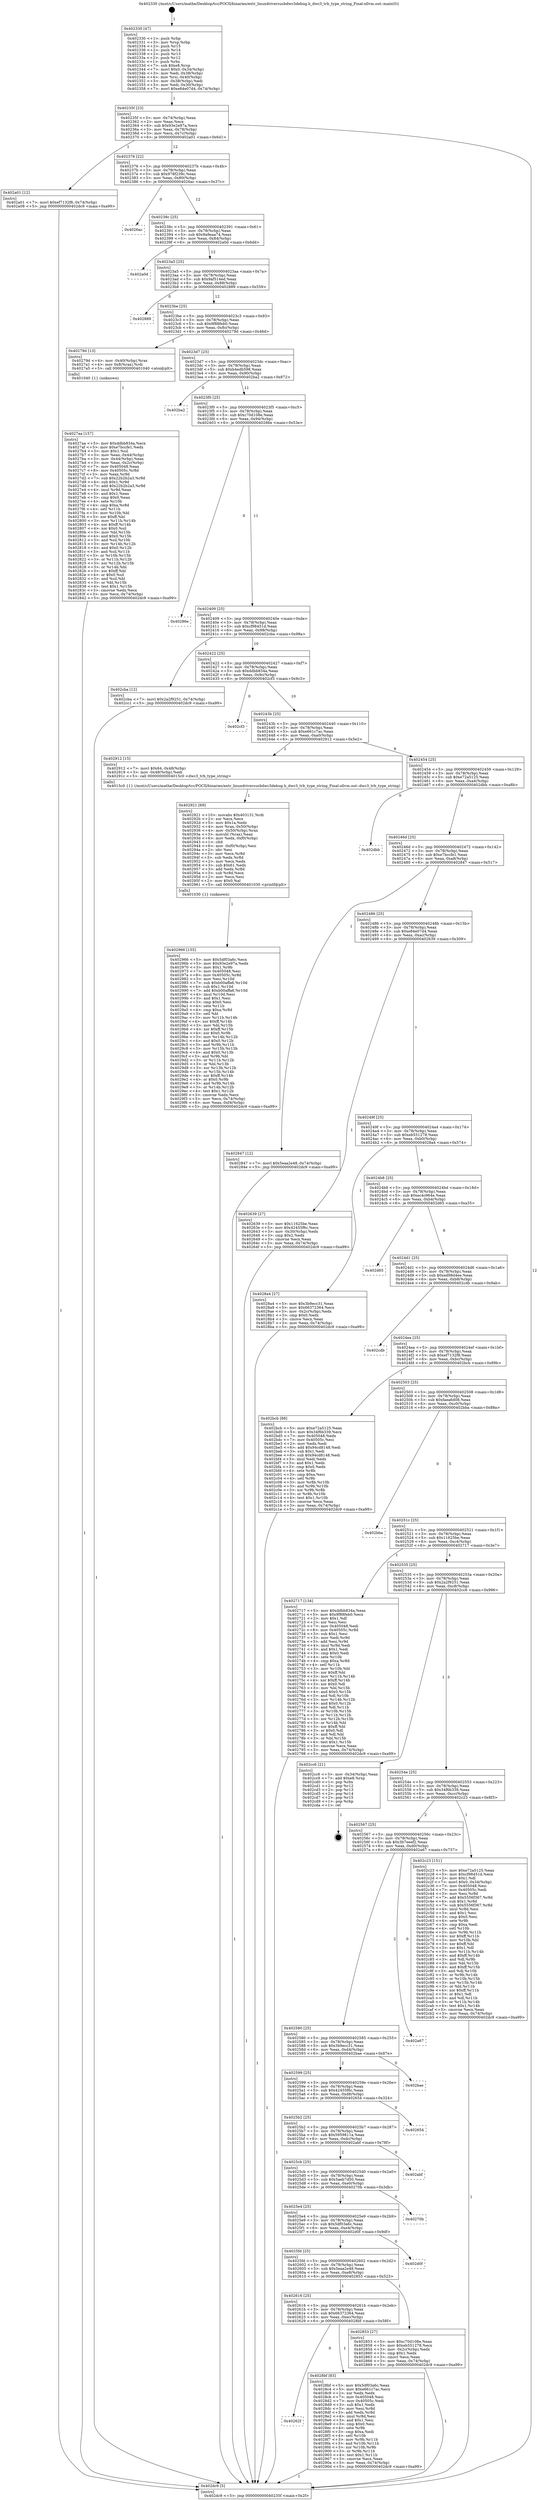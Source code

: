 digraph "0x402330" {
  label = "0x402330 (/mnt/c/Users/mathe/Desktop/tcc/POCII/binaries/extr_linuxdriversusbdwc3debug.h_dwc3_trb_type_string_Final-ollvm.out::main(0))"
  labelloc = "t"
  node[shape=record]

  Entry [label="",width=0.3,height=0.3,shape=circle,fillcolor=black,style=filled]
  "0x40235f" [label="{
     0x40235f [23]\l
     | [instrs]\l
     &nbsp;&nbsp;0x40235f \<+3\>: mov -0x74(%rbp),%eax\l
     &nbsp;&nbsp;0x402362 \<+2\>: mov %eax,%ecx\l
     &nbsp;&nbsp;0x402364 \<+6\>: sub $0x93e2e97a,%ecx\l
     &nbsp;&nbsp;0x40236a \<+3\>: mov %eax,-0x78(%rbp)\l
     &nbsp;&nbsp;0x40236d \<+3\>: mov %ecx,-0x7c(%rbp)\l
     &nbsp;&nbsp;0x402370 \<+6\>: je 0000000000402a01 \<main+0x6d1\>\l
  }"]
  "0x402a01" [label="{
     0x402a01 [12]\l
     | [instrs]\l
     &nbsp;&nbsp;0x402a01 \<+7\>: movl $0xef7132f8,-0x74(%rbp)\l
     &nbsp;&nbsp;0x402a08 \<+5\>: jmp 0000000000402dc9 \<main+0xa99\>\l
  }"]
  "0x402376" [label="{
     0x402376 [22]\l
     | [instrs]\l
     &nbsp;&nbsp;0x402376 \<+5\>: jmp 000000000040237b \<main+0x4b\>\l
     &nbsp;&nbsp;0x40237b \<+3\>: mov -0x78(%rbp),%eax\l
     &nbsp;&nbsp;0x40237e \<+5\>: sub $0x978f239c,%eax\l
     &nbsp;&nbsp;0x402383 \<+3\>: mov %eax,-0x80(%rbp)\l
     &nbsp;&nbsp;0x402386 \<+6\>: je 00000000004026ac \<main+0x37c\>\l
  }"]
  Exit [label="",width=0.3,height=0.3,shape=circle,fillcolor=black,style=filled,peripheries=2]
  "0x4026ac" [label="{
     0x4026ac\l
  }", style=dashed]
  "0x40238c" [label="{
     0x40238c [25]\l
     | [instrs]\l
     &nbsp;&nbsp;0x40238c \<+5\>: jmp 0000000000402391 \<main+0x61\>\l
     &nbsp;&nbsp;0x402391 \<+3\>: mov -0x78(%rbp),%eax\l
     &nbsp;&nbsp;0x402394 \<+5\>: sub $0x9a9eaa74,%eax\l
     &nbsp;&nbsp;0x402399 \<+6\>: mov %eax,-0x84(%rbp)\l
     &nbsp;&nbsp;0x40239f \<+6\>: je 0000000000402a0d \<main+0x6dd\>\l
  }"]
  "0x402966" [label="{
     0x402966 [155]\l
     | [instrs]\l
     &nbsp;&nbsp;0x402966 \<+5\>: mov $0x5df03a6c,%ecx\l
     &nbsp;&nbsp;0x40296b \<+5\>: mov $0x93e2e97a,%edx\l
     &nbsp;&nbsp;0x402970 \<+3\>: mov $0x1,%r9b\l
     &nbsp;&nbsp;0x402973 \<+7\>: mov 0x405048,%esi\l
     &nbsp;&nbsp;0x40297a \<+8\>: mov 0x40505c,%r8d\l
     &nbsp;&nbsp;0x402982 \<+3\>: mov %esi,%r10d\l
     &nbsp;&nbsp;0x402985 \<+7\>: sub $0xb00affa6,%r10d\l
     &nbsp;&nbsp;0x40298c \<+4\>: sub $0x1,%r10d\l
     &nbsp;&nbsp;0x402990 \<+7\>: add $0xb00affa6,%r10d\l
     &nbsp;&nbsp;0x402997 \<+4\>: imul %r10d,%esi\l
     &nbsp;&nbsp;0x40299b \<+3\>: and $0x1,%esi\l
     &nbsp;&nbsp;0x40299e \<+3\>: cmp $0x0,%esi\l
     &nbsp;&nbsp;0x4029a1 \<+4\>: sete %r11b\l
     &nbsp;&nbsp;0x4029a5 \<+4\>: cmp $0xa,%r8d\l
     &nbsp;&nbsp;0x4029a9 \<+3\>: setl %bl\l
     &nbsp;&nbsp;0x4029ac \<+3\>: mov %r11b,%r14b\l
     &nbsp;&nbsp;0x4029af \<+4\>: xor $0xff,%r14b\l
     &nbsp;&nbsp;0x4029b3 \<+3\>: mov %bl,%r15b\l
     &nbsp;&nbsp;0x4029b6 \<+4\>: xor $0xff,%r15b\l
     &nbsp;&nbsp;0x4029ba \<+4\>: xor $0x0,%r9b\l
     &nbsp;&nbsp;0x4029be \<+3\>: mov %r14b,%r12b\l
     &nbsp;&nbsp;0x4029c1 \<+4\>: and $0x0,%r12b\l
     &nbsp;&nbsp;0x4029c5 \<+3\>: and %r9b,%r11b\l
     &nbsp;&nbsp;0x4029c8 \<+3\>: mov %r15b,%r13b\l
     &nbsp;&nbsp;0x4029cb \<+4\>: and $0x0,%r13b\l
     &nbsp;&nbsp;0x4029cf \<+3\>: and %r9b,%bl\l
     &nbsp;&nbsp;0x4029d2 \<+3\>: or %r11b,%r12b\l
     &nbsp;&nbsp;0x4029d5 \<+3\>: or %bl,%r13b\l
     &nbsp;&nbsp;0x4029d8 \<+3\>: xor %r13b,%r12b\l
     &nbsp;&nbsp;0x4029db \<+3\>: or %r15b,%r14b\l
     &nbsp;&nbsp;0x4029de \<+4\>: xor $0xff,%r14b\l
     &nbsp;&nbsp;0x4029e2 \<+4\>: or $0x0,%r9b\l
     &nbsp;&nbsp;0x4029e6 \<+3\>: and %r9b,%r14b\l
     &nbsp;&nbsp;0x4029e9 \<+3\>: or %r14b,%r12b\l
     &nbsp;&nbsp;0x4029ec \<+4\>: test $0x1,%r12b\l
     &nbsp;&nbsp;0x4029f0 \<+3\>: cmovne %edx,%ecx\l
     &nbsp;&nbsp;0x4029f3 \<+3\>: mov %ecx,-0x74(%rbp)\l
     &nbsp;&nbsp;0x4029f6 \<+6\>: mov %eax,-0xf4(%rbp)\l
     &nbsp;&nbsp;0x4029fc \<+5\>: jmp 0000000000402dc9 \<main+0xa99\>\l
  }"]
  "0x402a0d" [label="{
     0x402a0d\l
  }", style=dashed]
  "0x4023a5" [label="{
     0x4023a5 [25]\l
     | [instrs]\l
     &nbsp;&nbsp;0x4023a5 \<+5\>: jmp 00000000004023aa \<main+0x7a\>\l
     &nbsp;&nbsp;0x4023aa \<+3\>: mov -0x78(%rbp),%eax\l
     &nbsp;&nbsp;0x4023ad \<+5\>: sub $0x9af514ed,%eax\l
     &nbsp;&nbsp;0x4023b2 \<+6\>: mov %eax,-0x88(%rbp)\l
     &nbsp;&nbsp;0x4023b8 \<+6\>: je 0000000000402889 \<main+0x559\>\l
  }"]
  "0x402921" [label="{
     0x402921 [69]\l
     | [instrs]\l
     &nbsp;&nbsp;0x402921 \<+10\>: movabs $0x403131,%rdi\l
     &nbsp;&nbsp;0x40292b \<+2\>: xor %ecx,%ecx\l
     &nbsp;&nbsp;0x40292d \<+5\>: mov $0x1a,%edx\l
     &nbsp;&nbsp;0x402932 \<+4\>: mov %rax,-0x50(%rbp)\l
     &nbsp;&nbsp;0x402936 \<+4\>: mov -0x50(%rbp),%rax\l
     &nbsp;&nbsp;0x40293a \<+3\>: movsbl (%rax),%eax\l
     &nbsp;&nbsp;0x40293d \<+6\>: mov %edx,-0xf0(%rbp)\l
     &nbsp;&nbsp;0x402943 \<+1\>: cltd\l
     &nbsp;&nbsp;0x402944 \<+6\>: mov -0xf0(%rbp),%esi\l
     &nbsp;&nbsp;0x40294a \<+2\>: idiv %esi\l
     &nbsp;&nbsp;0x40294c \<+3\>: mov %ecx,%r8d\l
     &nbsp;&nbsp;0x40294f \<+3\>: sub %edx,%r8d\l
     &nbsp;&nbsp;0x402952 \<+2\>: mov %ecx,%edx\l
     &nbsp;&nbsp;0x402954 \<+3\>: sub $0x61,%edx\l
     &nbsp;&nbsp;0x402957 \<+3\>: add %edx,%r8d\l
     &nbsp;&nbsp;0x40295a \<+3\>: sub %r8d,%ecx\l
     &nbsp;&nbsp;0x40295d \<+2\>: mov %ecx,%esi\l
     &nbsp;&nbsp;0x40295f \<+2\>: mov $0x0,%al\l
     &nbsp;&nbsp;0x402961 \<+5\>: call 0000000000401030 \<printf@plt\>\l
     | [calls]\l
     &nbsp;&nbsp;0x401030 \{1\} (unknown)\l
  }"]
  "0x402889" [label="{
     0x402889\l
  }", style=dashed]
  "0x4023be" [label="{
     0x4023be [25]\l
     | [instrs]\l
     &nbsp;&nbsp;0x4023be \<+5\>: jmp 00000000004023c3 \<main+0x93\>\l
     &nbsp;&nbsp;0x4023c3 \<+3\>: mov -0x78(%rbp),%eax\l
     &nbsp;&nbsp;0x4023c6 \<+5\>: sub $0x9f88feb0,%eax\l
     &nbsp;&nbsp;0x4023cb \<+6\>: mov %eax,-0x8c(%rbp)\l
     &nbsp;&nbsp;0x4023d1 \<+6\>: je 000000000040279d \<main+0x46d\>\l
  }"]
  "0x40262f" [label="{
     0x40262f\l
  }", style=dashed]
  "0x40279d" [label="{
     0x40279d [13]\l
     | [instrs]\l
     &nbsp;&nbsp;0x40279d \<+4\>: mov -0x40(%rbp),%rax\l
     &nbsp;&nbsp;0x4027a1 \<+4\>: mov 0x8(%rax),%rdi\l
     &nbsp;&nbsp;0x4027a5 \<+5\>: call 0000000000401040 \<atoi@plt\>\l
     | [calls]\l
     &nbsp;&nbsp;0x401040 \{1\} (unknown)\l
  }"]
  "0x4023d7" [label="{
     0x4023d7 [25]\l
     | [instrs]\l
     &nbsp;&nbsp;0x4023d7 \<+5\>: jmp 00000000004023dc \<main+0xac\>\l
     &nbsp;&nbsp;0x4023dc \<+3\>: mov -0x78(%rbp),%eax\l
     &nbsp;&nbsp;0x4023df \<+5\>: sub $0xb4edb598,%eax\l
     &nbsp;&nbsp;0x4023e4 \<+6\>: mov %eax,-0x90(%rbp)\l
     &nbsp;&nbsp;0x4023ea \<+6\>: je 0000000000402ba2 \<main+0x872\>\l
  }"]
  "0x4028bf" [label="{
     0x4028bf [83]\l
     | [instrs]\l
     &nbsp;&nbsp;0x4028bf \<+5\>: mov $0x5df03a6c,%eax\l
     &nbsp;&nbsp;0x4028c4 \<+5\>: mov $0xe661c7ac,%ecx\l
     &nbsp;&nbsp;0x4028c9 \<+2\>: xor %edx,%edx\l
     &nbsp;&nbsp;0x4028cb \<+7\>: mov 0x405048,%esi\l
     &nbsp;&nbsp;0x4028d2 \<+7\>: mov 0x40505c,%edi\l
     &nbsp;&nbsp;0x4028d9 \<+3\>: sub $0x1,%edx\l
     &nbsp;&nbsp;0x4028dc \<+3\>: mov %esi,%r8d\l
     &nbsp;&nbsp;0x4028df \<+3\>: add %edx,%r8d\l
     &nbsp;&nbsp;0x4028e2 \<+4\>: imul %r8d,%esi\l
     &nbsp;&nbsp;0x4028e6 \<+3\>: and $0x1,%esi\l
     &nbsp;&nbsp;0x4028e9 \<+3\>: cmp $0x0,%esi\l
     &nbsp;&nbsp;0x4028ec \<+4\>: sete %r9b\l
     &nbsp;&nbsp;0x4028f0 \<+3\>: cmp $0xa,%edi\l
     &nbsp;&nbsp;0x4028f3 \<+4\>: setl %r10b\l
     &nbsp;&nbsp;0x4028f7 \<+3\>: mov %r9b,%r11b\l
     &nbsp;&nbsp;0x4028fa \<+3\>: and %r10b,%r11b\l
     &nbsp;&nbsp;0x4028fd \<+3\>: xor %r10b,%r9b\l
     &nbsp;&nbsp;0x402900 \<+3\>: or %r9b,%r11b\l
     &nbsp;&nbsp;0x402903 \<+4\>: test $0x1,%r11b\l
     &nbsp;&nbsp;0x402907 \<+3\>: cmovne %ecx,%eax\l
     &nbsp;&nbsp;0x40290a \<+3\>: mov %eax,-0x74(%rbp)\l
     &nbsp;&nbsp;0x40290d \<+5\>: jmp 0000000000402dc9 \<main+0xa99\>\l
  }"]
  "0x402ba2" [label="{
     0x402ba2\l
  }", style=dashed]
  "0x4023f0" [label="{
     0x4023f0 [25]\l
     | [instrs]\l
     &nbsp;&nbsp;0x4023f0 \<+5\>: jmp 00000000004023f5 \<main+0xc5\>\l
     &nbsp;&nbsp;0x4023f5 \<+3\>: mov -0x78(%rbp),%eax\l
     &nbsp;&nbsp;0x4023f8 \<+5\>: sub $0xc70d108e,%eax\l
     &nbsp;&nbsp;0x4023fd \<+6\>: mov %eax,-0x94(%rbp)\l
     &nbsp;&nbsp;0x402403 \<+6\>: je 000000000040286e \<main+0x53e\>\l
  }"]
  "0x402616" [label="{
     0x402616 [25]\l
     | [instrs]\l
     &nbsp;&nbsp;0x402616 \<+5\>: jmp 000000000040261b \<main+0x2eb\>\l
     &nbsp;&nbsp;0x40261b \<+3\>: mov -0x78(%rbp),%eax\l
     &nbsp;&nbsp;0x40261e \<+5\>: sub $0x66372364,%eax\l
     &nbsp;&nbsp;0x402623 \<+6\>: mov %eax,-0xec(%rbp)\l
     &nbsp;&nbsp;0x402629 \<+6\>: je 00000000004028bf \<main+0x58f\>\l
  }"]
  "0x40286e" [label="{
     0x40286e\l
  }", style=dashed]
  "0x402409" [label="{
     0x402409 [25]\l
     | [instrs]\l
     &nbsp;&nbsp;0x402409 \<+5\>: jmp 000000000040240e \<main+0xde\>\l
     &nbsp;&nbsp;0x40240e \<+3\>: mov -0x78(%rbp),%eax\l
     &nbsp;&nbsp;0x402411 \<+5\>: sub $0xcf98451d,%eax\l
     &nbsp;&nbsp;0x402416 \<+6\>: mov %eax,-0x98(%rbp)\l
     &nbsp;&nbsp;0x40241c \<+6\>: je 0000000000402cba \<main+0x98a\>\l
  }"]
  "0x402853" [label="{
     0x402853 [27]\l
     | [instrs]\l
     &nbsp;&nbsp;0x402853 \<+5\>: mov $0xc70d108e,%eax\l
     &nbsp;&nbsp;0x402858 \<+5\>: mov $0xeb551278,%ecx\l
     &nbsp;&nbsp;0x40285d \<+3\>: mov -0x2c(%rbp),%edx\l
     &nbsp;&nbsp;0x402860 \<+3\>: cmp $0x1,%edx\l
     &nbsp;&nbsp;0x402863 \<+3\>: cmovl %ecx,%eax\l
     &nbsp;&nbsp;0x402866 \<+3\>: mov %eax,-0x74(%rbp)\l
     &nbsp;&nbsp;0x402869 \<+5\>: jmp 0000000000402dc9 \<main+0xa99\>\l
  }"]
  "0x402cba" [label="{
     0x402cba [12]\l
     | [instrs]\l
     &nbsp;&nbsp;0x402cba \<+7\>: movl $0x2a2f9251,-0x74(%rbp)\l
     &nbsp;&nbsp;0x402cc1 \<+5\>: jmp 0000000000402dc9 \<main+0xa99\>\l
  }"]
  "0x402422" [label="{
     0x402422 [25]\l
     | [instrs]\l
     &nbsp;&nbsp;0x402422 \<+5\>: jmp 0000000000402427 \<main+0xf7\>\l
     &nbsp;&nbsp;0x402427 \<+3\>: mov -0x78(%rbp),%eax\l
     &nbsp;&nbsp;0x40242a \<+5\>: sub $0xddbb834a,%eax\l
     &nbsp;&nbsp;0x40242f \<+6\>: mov %eax,-0x9c(%rbp)\l
     &nbsp;&nbsp;0x402435 \<+6\>: je 0000000000402cf3 \<main+0x9c3\>\l
  }"]
  "0x4025fd" [label="{
     0x4025fd [25]\l
     | [instrs]\l
     &nbsp;&nbsp;0x4025fd \<+5\>: jmp 0000000000402602 \<main+0x2d2\>\l
     &nbsp;&nbsp;0x402602 \<+3\>: mov -0x78(%rbp),%eax\l
     &nbsp;&nbsp;0x402605 \<+5\>: sub $0x5eaa2e48,%eax\l
     &nbsp;&nbsp;0x40260a \<+6\>: mov %eax,-0xe8(%rbp)\l
     &nbsp;&nbsp;0x402610 \<+6\>: je 0000000000402853 \<main+0x523\>\l
  }"]
  "0x402cf3" [label="{
     0x402cf3\l
  }", style=dashed]
  "0x40243b" [label="{
     0x40243b [25]\l
     | [instrs]\l
     &nbsp;&nbsp;0x40243b \<+5\>: jmp 0000000000402440 \<main+0x110\>\l
     &nbsp;&nbsp;0x402440 \<+3\>: mov -0x78(%rbp),%eax\l
     &nbsp;&nbsp;0x402443 \<+5\>: sub $0xe661c7ac,%eax\l
     &nbsp;&nbsp;0x402448 \<+6\>: mov %eax,-0xa0(%rbp)\l
     &nbsp;&nbsp;0x40244e \<+6\>: je 0000000000402912 \<main+0x5e2\>\l
  }"]
  "0x402d0f" [label="{
     0x402d0f\l
  }", style=dashed]
  "0x402912" [label="{
     0x402912 [15]\l
     | [instrs]\l
     &nbsp;&nbsp;0x402912 \<+7\>: movl $0x64,-0x48(%rbp)\l
     &nbsp;&nbsp;0x402919 \<+3\>: mov -0x48(%rbp),%edi\l
     &nbsp;&nbsp;0x40291c \<+5\>: call 00000000004015c0 \<dwc3_trb_type_string\>\l
     | [calls]\l
     &nbsp;&nbsp;0x4015c0 \{1\} (/mnt/c/Users/mathe/Desktop/tcc/POCII/binaries/extr_linuxdriversusbdwc3debug.h_dwc3_trb_type_string_Final-ollvm.out::dwc3_trb_type_string)\l
  }"]
  "0x402454" [label="{
     0x402454 [25]\l
     | [instrs]\l
     &nbsp;&nbsp;0x402454 \<+5\>: jmp 0000000000402459 \<main+0x129\>\l
     &nbsp;&nbsp;0x402459 \<+3\>: mov -0x78(%rbp),%eax\l
     &nbsp;&nbsp;0x40245c \<+5\>: sub $0xe72a5125,%eax\l
     &nbsp;&nbsp;0x402461 \<+6\>: mov %eax,-0xa4(%rbp)\l
     &nbsp;&nbsp;0x402467 \<+6\>: je 0000000000402dbb \<main+0xa8b\>\l
  }"]
  "0x4025e4" [label="{
     0x4025e4 [25]\l
     | [instrs]\l
     &nbsp;&nbsp;0x4025e4 \<+5\>: jmp 00000000004025e9 \<main+0x2b9\>\l
     &nbsp;&nbsp;0x4025e9 \<+3\>: mov -0x78(%rbp),%eax\l
     &nbsp;&nbsp;0x4025ec \<+5\>: sub $0x5df03a6c,%eax\l
     &nbsp;&nbsp;0x4025f1 \<+6\>: mov %eax,-0xe4(%rbp)\l
     &nbsp;&nbsp;0x4025f7 \<+6\>: je 0000000000402d0f \<main+0x9df\>\l
  }"]
  "0x402dbb" [label="{
     0x402dbb\l
  }", style=dashed]
  "0x40246d" [label="{
     0x40246d [25]\l
     | [instrs]\l
     &nbsp;&nbsp;0x40246d \<+5\>: jmp 0000000000402472 \<main+0x142\>\l
     &nbsp;&nbsp;0x402472 \<+3\>: mov -0x78(%rbp),%eax\l
     &nbsp;&nbsp;0x402475 \<+5\>: sub $0xe7bccfe1,%eax\l
     &nbsp;&nbsp;0x40247a \<+6\>: mov %eax,-0xa8(%rbp)\l
     &nbsp;&nbsp;0x402480 \<+6\>: je 0000000000402847 \<main+0x517\>\l
  }"]
  "0x40270b" [label="{
     0x40270b\l
  }", style=dashed]
  "0x402847" [label="{
     0x402847 [12]\l
     | [instrs]\l
     &nbsp;&nbsp;0x402847 \<+7\>: movl $0x5eaa2e48,-0x74(%rbp)\l
     &nbsp;&nbsp;0x40284e \<+5\>: jmp 0000000000402dc9 \<main+0xa99\>\l
  }"]
  "0x402486" [label="{
     0x402486 [25]\l
     | [instrs]\l
     &nbsp;&nbsp;0x402486 \<+5\>: jmp 000000000040248b \<main+0x15b\>\l
     &nbsp;&nbsp;0x40248b \<+3\>: mov -0x78(%rbp),%eax\l
     &nbsp;&nbsp;0x40248e \<+5\>: sub $0xe84e07d4,%eax\l
     &nbsp;&nbsp;0x402493 \<+6\>: mov %eax,-0xac(%rbp)\l
     &nbsp;&nbsp;0x402499 \<+6\>: je 0000000000402639 \<main+0x309\>\l
  }"]
  "0x4025cb" [label="{
     0x4025cb [25]\l
     | [instrs]\l
     &nbsp;&nbsp;0x4025cb \<+5\>: jmp 00000000004025d0 \<main+0x2a0\>\l
     &nbsp;&nbsp;0x4025d0 \<+3\>: mov -0x78(%rbp),%eax\l
     &nbsp;&nbsp;0x4025d3 \<+5\>: sub $0x5aeb7d50,%eax\l
     &nbsp;&nbsp;0x4025d8 \<+6\>: mov %eax,-0xe0(%rbp)\l
     &nbsp;&nbsp;0x4025de \<+6\>: je 000000000040270b \<main+0x3db\>\l
  }"]
  "0x402639" [label="{
     0x402639 [27]\l
     | [instrs]\l
     &nbsp;&nbsp;0x402639 \<+5\>: mov $0x11625be,%eax\l
     &nbsp;&nbsp;0x40263e \<+5\>: mov $0x42455f6c,%ecx\l
     &nbsp;&nbsp;0x402643 \<+3\>: mov -0x30(%rbp),%edx\l
     &nbsp;&nbsp;0x402646 \<+3\>: cmp $0x2,%edx\l
     &nbsp;&nbsp;0x402649 \<+3\>: cmovne %ecx,%eax\l
     &nbsp;&nbsp;0x40264c \<+3\>: mov %eax,-0x74(%rbp)\l
     &nbsp;&nbsp;0x40264f \<+5\>: jmp 0000000000402dc9 \<main+0xa99\>\l
  }"]
  "0x40249f" [label="{
     0x40249f [25]\l
     | [instrs]\l
     &nbsp;&nbsp;0x40249f \<+5\>: jmp 00000000004024a4 \<main+0x174\>\l
     &nbsp;&nbsp;0x4024a4 \<+3\>: mov -0x78(%rbp),%eax\l
     &nbsp;&nbsp;0x4024a7 \<+5\>: sub $0xeb551278,%eax\l
     &nbsp;&nbsp;0x4024ac \<+6\>: mov %eax,-0xb0(%rbp)\l
     &nbsp;&nbsp;0x4024b2 \<+6\>: je 00000000004028a4 \<main+0x574\>\l
  }"]
  "0x402dc9" [label="{
     0x402dc9 [5]\l
     | [instrs]\l
     &nbsp;&nbsp;0x402dc9 \<+5\>: jmp 000000000040235f \<main+0x2f\>\l
  }"]
  "0x402330" [label="{
     0x402330 [47]\l
     | [instrs]\l
     &nbsp;&nbsp;0x402330 \<+1\>: push %rbp\l
     &nbsp;&nbsp;0x402331 \<+3\>: mov %rsp,%rbp\l
     &nbsp;&nbsp;0x402334 \<+2\>: push %r15\l
     &nbsp;&nbsp;0x402336 \<+2\>: push %r14\l
     &nbsp;&nbsp;0x402338 \<+2\>: push %r13\l
     &nbsp;&nbsp;0x40233a \<+2\>: push %r12\l
     &nbsp;&nbsp;0x40233c \<+1\>: push %rbx\l
     &nbsp;&nbsp;0x40233d \<+7\>: sub $0xe8,%rsp\l
     &nbsp;&nbsp;0x402344 \<+7\>: movl $0x0,-0x34(%rbp)\l
     &nbsp;&nbsp;0x40234b \<+3\>: mov %edi,-0x38(%rbp)\l
     &nbsp;&nbsp;0x40234e \<+4\>: mov %rsi,-0x40(%rbp)\l
     &nbsp;&nbsp;0x402352 \<+3\>: mov -0x38(%rbp),%edi\l
     &nbsp;&nbsp;0x402355 \<+3\>: mov %edi,-0x30(%rbp)\l
     &nbsp;&nbsp;0x402358 \<+7\>: movl $0xe84e07d4,-0x74(%rbp)\l
  }"]
  "0x402abf" [label="{
     0x402abf\l
  }", style=dashed]
  "0x4028a4" [label="{
     0x4028a4 [27]\l
     | [instrs]\l
     &nbsp;&nbsp;0x4028a4 \<+5\>: mov $0x3b9ecc31,%eax\l
     &nbsp;&nbsp;0x4028a9 \<+5\>: mov $0x66372364,%ecx\l
     &nbsp;&nbsp;0x4028ae \<+3\>: mov -0x2c(%rbp),%edx\l
     &nbsp;&nbsp;0x4028b1 \<+3\>: cmp $0x0,%edx\l
     &nbsp;&nbsp;0x4028b4 \<+3\>: cmove %ecx,%eax\l
     &nbsp;&nbsp;0x4028b7 \<+3\>: mov %eax,-0x74(%rbp)\l
     &nbsp;&nbsp;0x4028ba \<+5\>: jmp 0000000000402dc9 \<main+0xa99\>\l
  }"]
  "0x4024b8" [label="{
     0x4024b8 [25]\l
     | [instrs]\l
     &nbsp;&nbsp;0x4024b8 \<+5\>: jmp 00000000004024bd \<main+0x18d\>\l
     &nbsp;&nbsp;0x4024bd \<+3\>: mov -0x78(%rbp),%eax\l
     &nbsp;&nbsp;0x4024c0 \<+5\>: sub $0xec4c964e,%eax\l
     &nbsp;&nbsp;0x4024c5 \<+6\>: mov %eax,-0xb4(%rbp)\l
     &nbsp;&nbsp;0x4024cb \<+6\>: je 0000000000402d65 \<main+0xa35\>\l
  }"]
  "0x4025b2" [label="{
     0x4025b2 [25]\l
     | [instrs]\l
     &nbsp;&nbsp;0x4025b2 \<+5\>: jmp 00000000004025b7 \<main+0x287\>\l
     &nbsp;&nbsp;0x4025b7 \<+3\>: mov -0x78(%rbp),%eax\l
     &nbsp;&nbsp;0x4025ba \<+5\>: sub $0x5959811a,%eax\l
     &nbsp;&nbsp;0x4025bf \<+6\>: mov %eax,-0xdc(%rbp)\l
     &nbsp;&nbsp;0x4025c5 \<+6\>: je 0000000000402abf \<main+0x78f\>\l
  }"]
  "0x402d65" [label="{
     0x402d65\l
  }", style=dashed]
  "0x4024d1" [label="{
     0x4024d1 [25]\l
     | [instrs]\l
     &nbsp;&nbsp;0x4024d1 \<+5\>: jmp 00000000004024d6 \<main+0x1a6\>\l
     &nbsp;&nbsp;0x4024d6 \<+3\>: mov -0x78(%rbp),%eax\l
     &nbsp;&nbsp;0x4024d9 \<+5\>: sub $0xed98d4ee,%eax\l
     &nbsp;&nbsp;0x4024de \<+6\>: mov %eax,-0xb8(%rbp)\l
     &nbsp;&nbsp;0x4024e4 \<+6\>: je 0000000000402cdb \<main+0x9ab\>\l
  }"]
  "0x402654" [label="{
     0x402654\l
  }", style=dashed]
  "0x402cdb" [label="{
     0x402cdb\l
  }", style=dashed]
  "0x4024ea" [label="{
     0x4024ea [25]\l
     | [instrs]\l
     &nbsp;&nbsp;0x4024ea \<+5\>: jmp 00000000004024ef \<main+0x1bf\>\l
     &nbsp;&nbsp;0x4024ef \<+3\>: mov -0x78(%rbp),%eax\l
     &nbsp;&nbsp;0x4024f2 \<+5\>: sub $0xef7132f8,%eax\l
     &nbsp;&nbsp;0x4024f7 \<+6\>: mov %eax,-0xbc(%rbp)\l
     &nbsp;&nbsp;0x4024fd \<+6\>: je 0000000000402bcb \<main+0x89b\>\l
  }"]
  "0x402599" [label="{
     0x402599 [25]\l
     | [instrs]\l
     &nbsp;&nbsp;0x402599 \<+5\>: jmp 000000000040259e \<main+0x26e\>\l
     &nbsp;&nbsp;0x40259e \<+3\>: mov -0x78(%rbp),%eax\l
     &nbsp;&nbsp;0x4025a1 \<+5\>: sub $0x42455f6c,%eax\l
     &nbsp;&nbsp;0x4025a6 \<+6\>: mov %eax,-0xd8(%rbp)\l
     &nbsp;&nbsp;0x4025ac \<+6\>: je 0000000000402654 \<main+0x324\>\l
  }"]
  "0x402bcb" [label="{
     0x402bcb [88]\l
     | [instrs]\l
     &nbsp;&nbsp;0x402bcb \<+5\>: mov $0xe72a5125,%eax\l
     &nbsp;&nbsp;0x402bd0 \<+5\>: mov $0x34f6b339,%ecx\l
     &nbsp;&nbsp;0x402bd5 \<+7\>: mov 0x405048,%edx\l
     &nbsp;&nbsp;0x402bdc \<+7\>: mov 0x40505c,%esi\l
     &nbsp;&nbsp;0x402be3 \<+2\>: mov %edx,%edi\l
     &nbsp;&nbsp;0x402be5 \<+6\>: add $0x94cd8148,%edi\l
     &nbsp;&nbsp;0x402beb \<+3\>: sub $0x1,%edi\l
     &nbsp;&nbsp;0x402bee \<+6\>: sub $0x94cd8148,%edi\l
     &nbsp;&nbsp;0x402bf4 \<+3\>: imul %edi,%edx\l
     &nbsp;&nbsp;0x402bf7 \<+3\>: and $0x1,%edx\l
     &nbsp;&nbsp;0x402bfa \<+3\>: cmp $0x0,%edx\l
     &nbsp;&nbsp;0x402bfd \<+4\>: sete %r8b\l
     &nbsp;&nbsp;0x402c01 \<+3\>: cmp $0xa,%esi\l
     &nbsp;&nbsp;0x402c04 \<+4\>: setl %r9b\l
     &nbsp;&nbsp;0x402c08 \<+3\>: mov %r8b,%r10b\l
     &nbsp;&nbsp;0x402c0b \<+3\>: and %r9b,%r10b\l
     &nbsp;&nbsp;0x402c0e \<+3\>: xor %r9b,%r8b\l
     &nbsp;&nbsp;0x402c11 \<+3\>: or %r8b,%r10b\l
     &nbsp;&nbsp;0x402c14 \<+4\>: test $0x1,%r10b\l
     &nbsp;&nbsp;0x402c18 \<+3\>: cmovne %ecx,%eax\l
     &nbsp;&nbsp;0x402c1b \<+3\>: mov %eax,-0x74(%rbp)\l
     &nbsp;&nbsp;0x402c1e \<+5\>: jmp 0000000000402dc9 \<main+0xa99\>\l
  }"]
  "0x402503" [label="{
     0x402503 [25]\l
     | [instrs]\l
     &nbsp;&nbsp;0x402503 \<+5\>: jmp 0000000000402508 \<main+0x1d8\>\l
     &nbsp;&nbsp;0x402508 \<+3\>: mov -0x78(%rbp),%eax\l
     &nbsp;&nbsp;0x40250b \<+5\>: sub $0xfaea6d08,%eax\l
     &nbsp;&nbsp;0x402510 \<+6\>: mov %eax,-0xc0(%rbp)\l
     &nbsp;&nbsp;0x402516 \<+6\>: je 0000000000402bba \<main+0x88a\>\l
  }"]
  "0x402bae" [label="{
     0x402bae\l
  }", style=dashed]
  "0x402bba" [label="{
     0x402bba\l
  }", style=dashed]
  "0x40251c" [label="{
     0x40251c [25]\l
     | [instrs]\l
     &nbsp;&nbsp;0x40251c \<+5\>: jmp 0000000000402521 \<main+0x1f1\>\l
     &nbsp;&nbsp;0x402521 \<+3\>: mov -0x78(%rbp),%eax\l
     &nbsp;&nbsp;0x402524 \<+5\>: sub $0x11625be,%eax\l
     &nbsp;&nbsp;0x402529 \<+6\>: mov %eax,-0xc4(%rbp)\l
     &nbsp;&nbsp;0x40252f \<+6\>: je 0000000000402717 \<main+0x3e7\>\l
  }"]
  "0x402580" [label="{
     0x402580 [25]\l
     | [instrs]\l
     &nbsp;&nbsp;0x402580 \<+5\>: jmp 0000000000402585 \<main+0x255\>\l
     &nbsp;&nbsp;0x402585 \<+3\>: mov -0x78(%rbp),%eax\l
     &nbsp;&nbsp;0x402588 \<+5\>: sub $0x3b9ecc31,%eax\l
     &nbsp;&nbsp;0x40258d \<+6\>: mov %eax,-0xd4(%rbp)\l
     &nbsp;&nbsp;0x402593 \<+6\>: je 0000000000402bae \<main+0x87e\>\l
  }"]
  "0x402717" [label="{
     0x402717 [134]\l
     | [instrs]\l
     &nbsp;&nbsp;0x402717 \<+5\>: mov $0xddbb834a,%eax\l
     &nbsp;&nbsp;0x40271c \<+5\>: mov $0x9f88feb0,%ecx\l
     &nbsp;&nbsp;0x402721 \<+2\>: mov $0x1,%dl\l
     &nbsp;&nbsp;0x402723 \<+2\>: xor %esi,%esi\l
     &nbsp;&nbsp;0x402725 \<+7\>: mov 0x405048,%edi\l
     &nbsp;&nbsp;0x40272c \<+8\>: mov 0x40505c,%r8d\l
     &nbsp;&nbsp;0x402734 \<+3\>: sub $0x1,%esi\l
     &nbsp;&nbsp;0x402737 \<+3\>: mov %edi,%r9d\l
     &nbsp;&nbsp;0x40273a \<+3\>: add %esi,%r9d\l
     &nbsp;&nbsp;0x40273d \<+4\>: imul %r9d,%edi\l
     &nbsp;&nbsp;0x402741 \<+3\>: and $0x1,%edi\l
     &nbsp;&nbsp;0x402744 \<+3\>: cmp $0x0,%edi\l
     &nbsp;&nbsp;0x402747 \<+4\>: sete %r10b\l
     &nbsp;&nbsp;0x40274b \<+4\>: cmp $0xa,%r8d\l
     &nbsp;&nbsp;0x40274f \<+4\>: setl %r11b\l
     &nbsp;&nbsp;0x402753 \<+3\>: mov %r10b,%bl\l
     &nbsp;&nbsp;0x402756 \<+3\>: xor $0xff,%bl\l
     &nbsp;&nbsp;0x402759 \<+3\>: mov %r11b,%r14b\l
     &nbsp;&nbsp;0x40275c \<+4\>: xor $0xff,%r14b\l
     &nbsp;&nbsp;0x402760 \<+3\>: xor $0x0,%dl\l
     &nbsp;&nbsp;0x402763 \<+3\>: mov %bl,%r15b\l
     &nbsp;&nbsp;0x402766 \<+4\>: and $0x0,%r15b\l
     &nbsp;&nbsp;0x40276a \<+3\>: and %dl,%r10b\l
     &nbsp;&nbsp;0x40276d \<+3\>: mov %r14b,%r12b\l
     &nbsp;&nbsp;0x402770 \<+4\>: and $0x0,%r12b\l
     &nbsp;&nbsp;0x402774 \<+3\>: and %dl,%r11b\l
     &nbsp;&nbsp;0x402777 \<+3\>: or %r10b,%r15b\l
     &nbsp;&nbsp;0x40277a \<+3\>: or %r11b,%r12b\l
     &nbsp;&nbsp;0x40277d \<+3\>: xor %r12b,%r15b\l
     &nbsp;&nbsp;0x402780 \<+3\>: or %r14b,%bl\l
     &nbsp;&nbsp;0x402783 \<+3\>: xor $0xff,%bl\l
     &nbsp;&nbsp;0x402786 \<+3\>: or $0x0,%dl\l
     &nbsp;&nbsp;0x402789 \<+2\>: and %dl,%bl\l
     &nbsp;&nbsp;0x40278b \<+3\>: or %bl,%r15b\l
     &nbsp;&nbsp;0x40278e \<+4\>: test $0x1,%r15b\l
     &nbsp;&nbsp;0x402792 \<+3\>: cmovne %ecx,%eax\l
     &nbsp;&nbsp;0x402795 \<+3\>: mov %eax,-0x74(%rbp)\l
     &nbsp;&nbsp;0x402798 \<+5\>: jmp 0000000000402dc9 \<main+0xa99\>\l
  }"]
  "0x402535" [label="{
     0x402535 [25]\l
     | [instrs]\l
     &nbsp;&nbsp;0x402535 \<+5\>: jmp 000000000040253a \<main+0x20a\>\l
     &nbsp;&nbsp;0x40253a \<+3\>: mov -0x78(%rbp),%eax\l
     &nbsp;&nbsp;0x40253d \<+5\>: sub $0x2a2f9251,%eax\l
     &nbsp;&nbsp;0x402542 \<+6\>: mov %eax,-0xc8(%rbp)\l
     &nbsp;&nbsp;0x402548 \<+6\>: je 0000000000402cc6 \<main+0x996\>\l
  }"]
  "0x4027aa" [label="{
     0x4027aa [157]\l
     | [instrs]\l
     &nbsp;&nbsp;0x4027aa \<+5\>: mov $0xddbb834a,%ecx\l
     &nbsp;&nbsp;0x4027af \<+5\>: mov $0xe7bccfe1,%edx\l
     &nbsp;&nbsp;0x4027b4 \<+3\>: mov $0x1,%sil\l
     &nbsp;&nbsp;0x4027b7 \<+3\>: mov %eax,-0x44(%rbp)\l
     &nbsp;&nbsp;0x4027ba \<+3\>: mov -0x44(%rbp),%eax\l
     &nbsp;&nbsp;0x4027bd \<+3\>: mov %eax,-0x2c(%rbp)\l
     &nbsp;&nbsp;0x4027c0 \<+7\>: mov 0x405048,%eax\l
     &nbsp;&nbsp;0x4027c7 \<+8\>: mov 0x40505c,%r8d\l
     &nbsp;&nbsp;0x4027cf \<+3\>: mov %eax,%r9d\l
     &nbsp;&nbsp;0x4027d2 \<+7\>: sub $0x22b2b2a3,%r9d\l
     &nbsp;&nbsp;0x4027d9 \<+4\>: sub $0x1,%r9d\l
     &nbsp;&nbsp;0x4027dd \<+7\>: add $0x22b2b2a3,%r9d\l
     &nbsp;&nbsp;0x4027e4 \<+4\>: imul %r9d,%eax\l
     &nbsp;&nbsp;0x4027e8 \<+3\>: and $0x1,%eax\l
     &nbsp;&nbsp;0x4027eb \<+3\>: cmp $0x0,%eax\l
     &nbsp;&nbsp;0x4027ee \<+4\>: sete %r10b\l
     &nbsp;&nbsp;0x4027f2 \<+4\>: cmp $0xa,%r8d\l
     &nbsp;&nbsp;0x4027f6 \<+4\>: setl %r11b\l
     &nbsp;&nbsp;0x4027fa \<+3\>: mov %r10b,%bl\l
     &nbsp;&nbsp;0x4027fd \<+3\>: xor $0xff,%bl\l
     &nbsp;&nbsp;0x402800 \<+3\>: mov %r11b,%r14b\l
     &nbsp;&nbsp;0x402803 \<+4\>: xor $0xff,%r14b\l
     &nbsp;&nbsp;0x402807 \<+4\>: xor $0x0,%sil\l
     &nbsp;&nbsp;0x40280b \<+3\>: mov %bl,%r15b\l
     &nbsp;&nbsp;0x40280e \<+4\>: and $0x0,%r15b\l
     &nbsp;&nbsp;0x402812 \<+3\>: and %sil,%r10b\l
     &nbsp;&nbsp;0x402815 \<+3\>: mov %r14b,%r12b\l
     &nbsp;&nbsp;0x402818 \<+4\>: and $0x0,%r12b\l
     &nbsp;&nbsp;0x40281c \<+3\>: and %sil,%r11b\l
     &nbsp;&nbsp;0x40281f \<+3\>: or %r10b,%r15b\l
     &nbsp;&nbsp;0x402822 \<+3\>: or %r11b,%r12b\l
     &nbsp;&nbsp;0x402825 \<+3\>: xor %r12b,%r15b\l
     &nbsp;&nbsp;0x402828 \<+3\>: or %r14b,%bl\l
     &nbsp;&nbsp;0x40282b \<+3\>: xor $0xff,%bl\l
     &nbsp;&nbsp;0x40282e \<+4\>: or $0x0,%sil\l
     &nbsp;&nbsp;0x402832 \<+3\>: and %sil,%bl\l
     &nbsp;&nbsp;0x402835 \<+3\>: or %bl,%r15b\l
     &nbsp;&nbsp;0x402838 \<+4\>: test $0x1,%r15b\l
     &nbsp;&nbsp;0x40283c \<+3\>: cmovne %edx,%ecx\l
     &nbsp;&nbsp;0x40283f \<+3\>: mov %ecx,-0x74(%rbp)\l
     &nbsp;&nbsp;0x402842 \<+5\>: jmp 0000000000402dc9 \<main+0xa99\>\l
  }"]
  "0x402a67" [label="{
     0x402a67\l
  }", style=dashed]
  "0x402cc6" [label="{
     0x402cc6 [21]\l
     | [instrs]\l
     &nbsp;&nbsp;0x402cc6 \<+3\>: mov -0x34(%rbp),%eax\l
     &nbsp;&nbsp;0x402cc9 \<+7\>: add $0xe8,%rsp\l
     &nbsp;&nbsp;0x402cd0 \<+1\>: pop %rbx\l
     &nbsp;&nbsp;0x402cd1 \<+2\>: pop %r12\l
     &nbsp;&nbsp;0x402cd3 \<+2\>: pop %r13\l
     &nbsp;&nbsp;0x402cd5 \<+2\>: pop %r14\l
     &nbsp;&nbsp;0x402cd7 \<+2\>: pop %r15\l
     &nbsp;&nbsp;0x402cd9 \<+1\>: pop %rbp\l
     &nbsp;&nbsp;0x402cda \<+1\>: ret\l
  }"]
  "0x40254e" [label="{
     0x40254e [25]\l
     | [instrs]\l
     &nbsp;&nbsp;0x40254e \<+5\>: jmp 0000000000402553 \<main+0x223\>\l
     &nbsp;&nbsp;0x402553 \<+3\>: mov -0x78(%rbp),%eax\l
     &nbsp;&nbsp;0x402556 \<+5\>: sub $0x34f6b339,%eax\l
     &nbsp;&nbsp;0x40255b \<+6\>: mov %eax,-0xcc(%rbp)\l
     &nbsp;&nbsp;0x402561 \<+6\>: je 0000000000402c23 \<main+0x8f3\>\l
  }"]
  "0x402567" [label="{
     0x402567 [25]\l
     | [instrs]\l
     &nbsp;&nbsp;0x402567 \<+5\>: jmp 000000000040256c \<main+0x23c\>\l
     &nbsp;&nbsp;0x40256c \<+3\>: mov -0x78(%rbp),%eax\l
     &nbsp;&nbsp;0x40256f \<+5\>: sub $0x3b7eeef2,%eax\l
     &nbsp;&nbsp;0x402574 \<+6\>: mov %eax,-0xd0(%rbp)\l
     &nbsp;&nbsp;0x40257a \<+6\>: je 0000000000402a67 \<main+0x737\>\l
  }"]
  "0x402c23" [label="{
     0x402c23 [151]\l
     | [instrs]\l
     &nbsp;&nbsp;0x402c23 \<+5\>: mov $0xe72a5125,%eax\l
     &nbsp;&nbsp;0x402c28 \<+5\>: mov $0xcf98451d,%ecx\l
     &nbsp;&nbsp;0x402c2d \<+2\>: mov $0x1,%dl\l
     &nbsp;&nbsp;0x402c2f \<+7\>: movl $0x0,-0x34(%rbp)\l
     &nbsp;&nbsp;0x402c36 \<+7\>: mov 0x405048,%esi\l
     &nbsp;&nbsp;0x402c3d \<+7\>: mov 0x40505c,%edi\l
     &nbsp;&nbsp;0x402c44 \<+3\>: mov %esi,%r8d\l
     &nbsp;&nbsp;0x402c47 \<+7\>: add $0x5556f367,%r8d\l
     &nbsp;&nbsp;0x402c4e \<+4\>: sub $0x1,%r8d\l
     &nbsp;&nbsp;0x402c52 \<+7\>: sub $0x5556f367,%r8d\l
     &nbsp;&nbsp;0x402c59 \<+4\>: imul %r8d,%esi\l
     &nbsp;&nbsp;0x402c5d \<+3\>: and $0x1,%esi\l
     &nbsp;&nbsp;0x402c60 \<+3\>: cmp $0x0,%esi\l
     &nbsp;&nbsp;0x402c63 \<+4\>: sete %r9b\l
     &nbsp;&nbsp;0x402c67 \<+3\>: cmp $0xa,%edi\l
     &nbsp;&nbsp;0x402c6a \<+4\>: setl %r10b\l
     &nbsp;&nbsp;0x402c6e \<+3\>: mov %r9b,%r11b\l
     &nbsp;&nbsp;0x402c71 \<+4\>: xor $0xff,%r11b\l
     &nbsp;&nbsp;0x402c75 \<+3\>: mov %r10b,%bl\l
     &nbsp;&nbsp;0x402c78 \<+3\>: xor $0xff,%bl\l
     &nbsp;&nbsp;0x402c7b \<+3\>: xor $0x1,%dl\l
     &nbsp;&nbsp;0x402c7e \<+3\>: mov %r11b,%r14b\l
     &nbsp;&nbsp;0x402c81 \<+4\>: and $0xff,%r14b\l
     &nbsp;&nbsp;0x402c85 \<+3\>: and %dl,%r9b\l
     &nbsp;&nbsp;0x402c88 \<+3\>: mov %bl,%r15b\l
     &nbsp;&nbsp;0x402c8b \<+4\>: and $0xff,%r15b\l
     &nbsp;&nbsp;0x402c8f \<+3\>: and %dl,%r10b\l
     &nbsp;&nbsp;0x402c92 \<+3\>: or %r9b,%r14b\l
     &nbsp;&nbsp;0x402c95 \<+3\>: or %r10b,%r15b\l
     &nbsp;&nbsp;0x402c98 \<+3\>: xor %r15b,%r14b\l
     &nbsp;&nbsp;0x402c9b \<+3\>: or %bl,%r11b\l
     &nbsp;&nbsp;0x402c9e \<+4\>: xor $0xff,%r11b\l
     &nbsp;&nbsp;0x402ca2 \<+3\>: or $0x1,%dl\l
     &nbsp;&nbsp;0x402ca5 \<+3\>: and %dl,%r11b\l
     &nbsp;&nbsp;0x402ca8 \<+3\>: or %r11b,%r14b\l
     &nbsp;&nbsp;0x402cab \<+4\>: test $0x1,%r14b\l
     &nbsp;&nbsp;0x402caf \<+3\>: cmovne %ecx,%eax\l
     &nbsp;&nbsp;0x402cb2 \<+3\>: mov %eax,-0x74(%rbp)\l
     &nbsp;&nbsp;0x402cb5 \<+5\>: jmp 0000000000402dc9 \<main+0xa99\>\l
  }"]
  Entry -> "0x402330" [label=" 1"]
  "0x40235f" -> "0x402a01" [label=" 1"]
  "0x40235f" -> "0x402376" [label=" 12"]
  "0x402cc6" -> Exit [label=" 1"]
  "0x402376" -> "0x4026ac" [label=" 0"]
  "0x402376" -> "0x40238c" [label=" 12"]
  "0x402cba" -> "0x402dc9" [label=" 1"]
  "0x40238c" -> "0x402a0d" [label=" 0"]
  "0x40238c" -> "0x4023a5" [label=" 12"]
  "0x402c23" -> "0x402dc9" [label=" 1"]
  "0x4023a5" -> "0x402889" [label=" 0"]
  "0x4023a5" -> "0x4023be" [label=" 12"]
  "0x402bcb" -> "0x402dc9" [label=" 1"]
  "0x4023be" -> "0x40279d" [label=" 1"]
  "0x4023be" -> "0x4023d7" [label=" 11"]
  "0x402a01" -> "0x402dc9" [label=" 1"]
  "0x4023d7" -> "0x402ba2" [label=" 0"]
  "0x4023d7" -> "0x4023f0" [label=" 11"]
  "0x402966" -> "0x402dc9" [label=" 1"]
  "0x4023f0" -> "0x40286e" [label=" 0"]
  "0x4023f0" -> "0x402409" [label=" 11"]
  "0x402912" -> "0x402921" [label=" 1"]
  "0x402409" -> "0x402cba" [label=" 1"]
  "0x402409" -> "0x402422" [label=" 10"]
  "0x4028bf" -> "0x402dc9" [label=" 1"]
  "0x402422" -> "0x402cf3" [label=" 0"]
  "0x402422" -> "0x40243b" [label=" 10"]
  "0x402616" -> "0x4028bf" [label=" 1"]
  "0x40243b" -> "0x402912" [label=" 1"]
  "0x40243b" -> "0x402454" [label=" 9"]
  "0x402921" -> "0x402966" [label=" 1"]
  "0x402454" -> "0x402dbb" [label=" 0"]
  "0x402454" -> "0x40246d" [label=" 9"]
  "0x402853" -> "0x402dc9" [label=" 1"]
  "0x40246d" -> "0x402847" [label=" 1"]
  "0x40246d" -> "0x402486" [label=" 8"]
  "0x4025fd" -> "0x402616" [label=" 1"]
  "0x402486" -> "0x402639" [label=" 1"]
  "0x402486" -> "0x40249f" [label=" 7"]
  "0x402639" -> "0x402dc9" [label=" 1"]
  "0x402330" -> "0x40235f" [label=" 1"]
  "0x402dc9" -> "0x40235f" [label=" 12"]
  "0x402616" -> "0x40262f" [label=" 0"]
  "0x40249f" -> "0x4028a4" [label=" 1"]
  "0x40249f" -> "0x4024b8" [label=" 6"]
  "0x4025e4" -> "0x4025fd" [label=" 2"]
  "0x4024b8" -> "0x402d65" [label=" 0"]
  "0x4024b8" -> "0x4024d1" [label=" 6"]
  "0x4028a4" -> "0x402dc9" [label=" 1"]
  "0x4024d1" -> "0x402cdb" [label=" 0"]
  "0x4024d1" -> "0x4024ea" [label=" 6"]
  "0x4025cb" -> "0x4025e4" [label=" 2"]
  "0x4024ea" -> "0x402bcb" [label=" 1"]
  "0x4024ea" -> "0x402503" [label=" 5"]
  "0x4025fd" -> "0x402853" [label=" 1"]
  "0x402503" -> "0x402bba" [label=" 0"]
  "0x402503" -> "0x40251c" [label=" 5"]
  "0x4025b2" -> "0x4025cb" [label=" 2"]
  "0x40251c" -> "0x402717" [label=" 1"]
  "0x40251c" -> "0x402535" [label=" 4"]
  "0x402717" -> "0x402dc9" [label=" 1"]
  "0x40279d" -> "0x4027aa" [label=" 1"]
  "0x4027aa" -> "0x402dc9" [label=" 1"]
  "0x402847" -> "0x402dc9" [label=" 1"]
  "0x4025e4" -> "0x402d0f" [label=" 0"]
  "0x402535" -> "0x402cc6" [label=" 1"]
  "0x402535" -> "0x40254e" [label=" 3"]
  "0x402599" -> "0x4025b2" [label=" 2"]
  "0x40254e" -> "0x402c23" [label=" 1"]
  "0x40254e" -> "0x402567" [label=" 2"]
  "0x402599" -> "0x402654" [label=" 0"]
  "0x402567" -> "0x402a67" [label=" 0"]
  "0x402567" -> "0x402580" [label=" 2"]
  "0x4025b2" -> "0x402abf" [label=" 0"]
  "0x402580" -> "0x402bae" [label=" 0"]
  "0x402580" -> "0x402599" [label=" 2"]
  "0x4025cb" -> "0x40270b" [label=" 0"]
}
